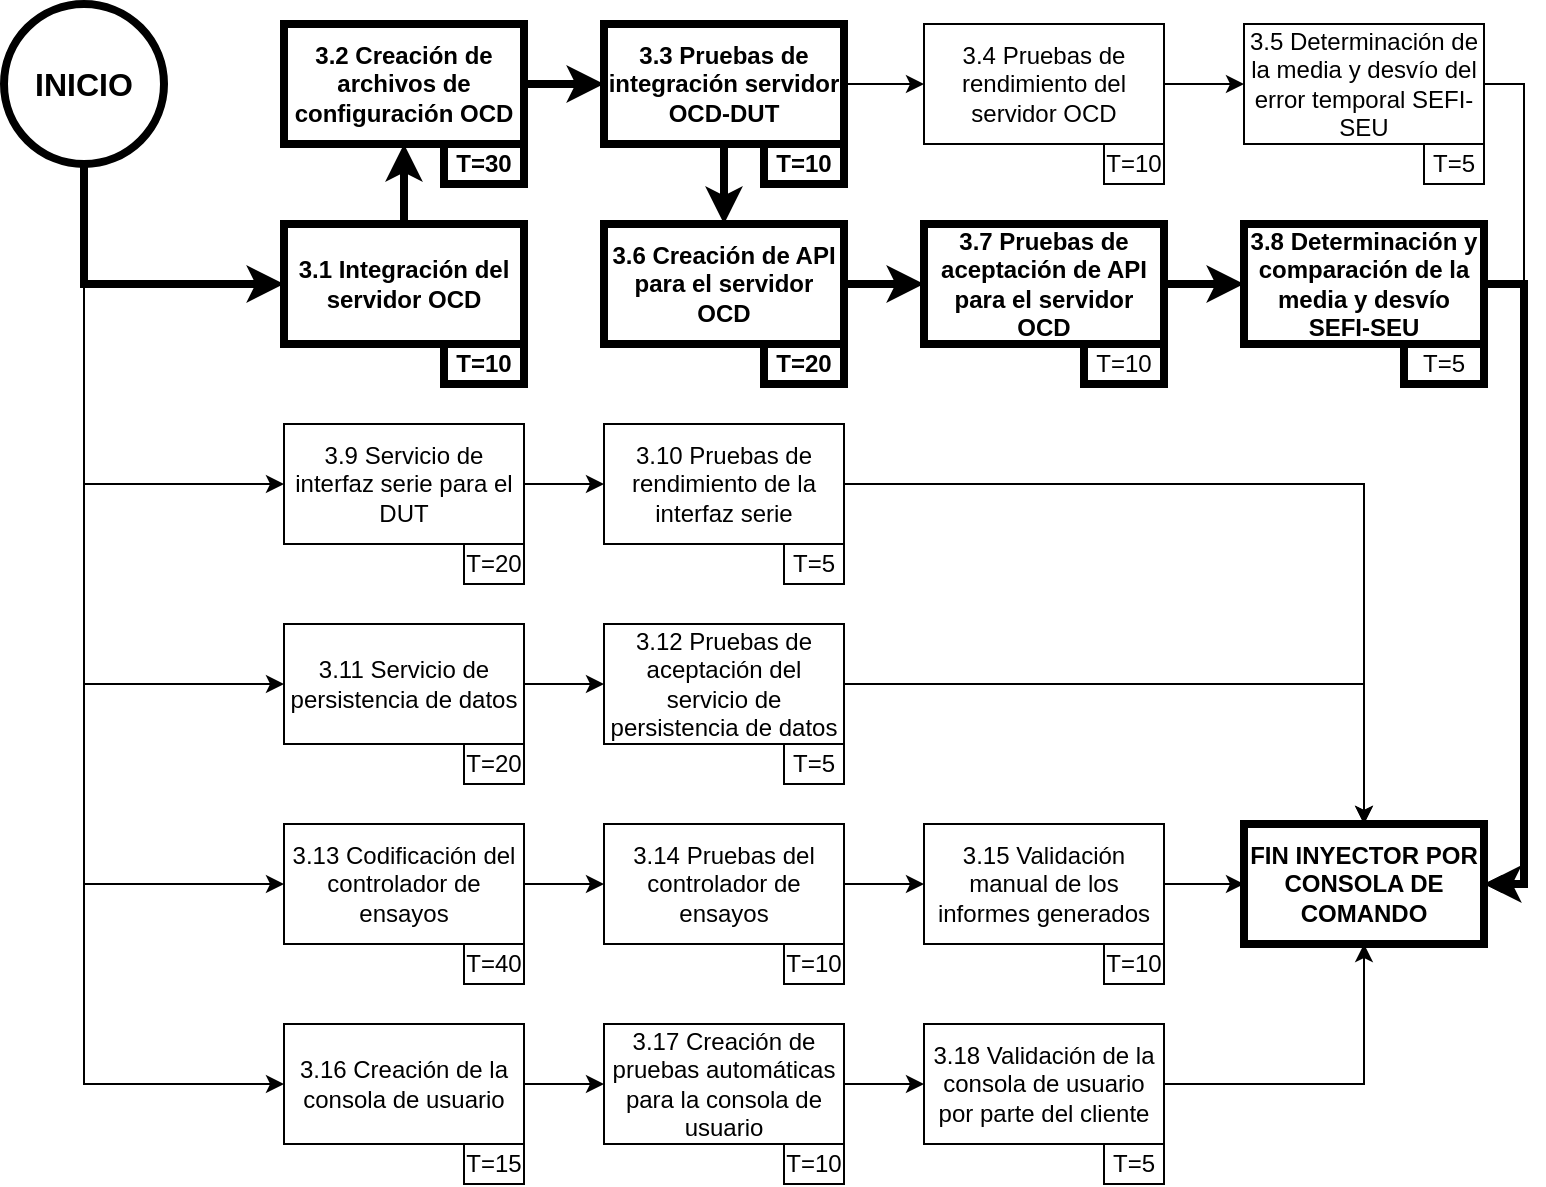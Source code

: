 <mxfile version="14.6.13" type="device"><diagram id="Lp4hWsai9G29HhMM1-3c" name="Page-1"><mxGraphModel dx="962" dy="593" grid="1" gridSize="10" guides="1" tooltips="1" connect="1" arrows="1" fold="1" page="1" pageScale="1" pageWidth="850" pageHeight="1100" math="0" shadow="0"><root><mxCell id="0"/><mxCell id="1" parent="0"/><mxCell id="zchPHfiyp9I6SqbMdNQf-26" style="edgeStyle=orthogonalEdgeStyle;rounded=0;orthogonalLoop=1;jettySize=auto;html=1;exitX=0.5;exitY=0;exitDx=0;exitDy=0;entryX=0.5;entryY=1;entryDx=0;entryDy=0;strokeWidth=4;" parent="1" source="ZBUMuYY3qPSkEMisAe4Y-1" target="ZBUMuYY3qPSkEMisAe4Y-2" edge="1"><mxGeometry relative="1" as="geometry"/></mxCell><mxCell id="ZBUMuYY3qPSkEMisAe4Y-1" value="&lt;b&gt;3.1 Integración del servidor OCD&lt;/b&gt;" style="rounded=0;whiteSpace=wrap;html=1;strokeWidth=4;" parent="1" vertex="1"><mxGeometry x="200" y="140" width="120" height="60" as="geometry"/></mxCell><mxCell id="zchPHfiyp9I6SqbMdNQf-8" style="edgeStyle=orthogonalEdgeStyle;rounded=0;orthogonalLoop=1;jettySize=auto;html=1;exitX=1;exitY=0.5;exitDx=0;exitDy=0;strokeWidth=4;" parent="1" source="ZBUMuYY3qPSkEMisAe4Y-2" target="ZBUMuYY3qPSkEMisAe4Y-3" edge="1"><mxGeometry relative="1" as="geometry"/></mxCell><mxCell id="ZBUMuYY3qPSkEMisAe4Y-2" value="&lt;b&gt;3.2 Creación de archivos de configuración OCD&lt;/b&gt;" style="rounded=0;whiteSpace=wrap;html=1;strokeWidth=4;" parent="1" vertex="1"><mxGeometry x="200" y="40" width="120" height="60" as="geometry"/></mxCell><mxCell id="zchPHfiyp9I6SqbMdNQf-9" style="edgeStyle=orthogonalEdgeStyle;rounded=0;orthogonalLoop=1;jettySize=auto;html=1;exitX=1;exitY=0.5;exitDx=0;exitDy=0;" parent="1" source="ZBUMuYY3qPSkEMisAe4Y-3" target="ZBUMuYY3qPSkEMisAe4Y-4" edge="1"><mxGeometry relative="1" as="geometry"/></mxCell><mxCell id="zchPHfiyp9I6SqbMdNQf-25" style="edgeStyle=orthogonalEdgeStyle;rounded=0;orthogonalLoop=1;jettySize=auto;html=1;exitX=0.5;exitY=1;exitDx=0;exitDy=0;entryX=0.5;entryY=0;entryDx=0;entryDy=0;strokeWidth=4;" parent="1" source="ZBUMuYY3qPSkEMisAe4Y-3" target="ZBUMuYY3qPSkEMisAe4Y-6" edge="1"><mxGeometry relative="1" as="geometry"/></mxCell><mxCell id="ZBUMuYY3qPSkEMisAe4Y-3" value="&lt;b&gt;3.3 Pruebas de integración servidor OCD-DUT&lt;/b&gt;" style="rounded=0;whiteSpace=wrap;html=1;strokeWidth=4;" parent="1" vertex="1"><mxGeometry x="360" y="40" width="120" height="60" as="geometry"/></mxCell><mxCell id="zchPHfiyp9I6SqbMdNQf-10" style="edgeStyle=orthogonalEdgeStyle;rounded=0;orthogonalLoop=1;jettySize=auto;html=1;exitX=1;exitY=0.5;exitDx=0;exitDy=0;entryX=0;entryY=0.5;entryDx=0;entryDy=0;" parent="1" source="ZBUMuYY3qPSkEMisAe4Y-4" target="ZBUMuYY3qPSkEMisAe4Y-5" edge="1"><mxGeometry relative="1" as="geometry"/></mxCell><mxCell id="ZBUMuYY3qPSkEMisAe4Y-4" value="3.4 Pruebas de rendimiento del servidor OCD" style="rounded=0;whiteSpace=wrap;html=1;" parent="1" vertex="1"><mxGeometry x="520" y="40" width="120" height="60" as="geometry"/></mxCell><mxCell id="zchPHfiyp9I6SqbMdNQf-30" style="edgeStyle=orthogonalEdgeStyle;rounded=0;orthogonalLoop=1;jettySize=auto;html=1;exitX=1;exitY=0.5;exitDx=0;exitDy=0;entryX=1;entryY=0.5;entryDx=0;entryDy=0;" parent="1" source="ZBUMuYY3qPSkEMisAe4Y-5" target="ZBUMuYY3qPSkEMisAe4Y-19" edge="1"><mxGeometry relative="1" as="geometry"/></mxCell><mxCell id="ZBUMuYY3qPSkEMisAe4Y-5" value="3.5 Determinación de la media y desvío del error temporal SEFI-SEU" style="rounded=0;whiteSpace=wrap;html=1;" parent="1" vertex="1"><mxGeometry x="680" y="40" width="120" height="60" as="geometry"/></mxCell><mxCell id="zchPHfiyp9I6SqbMdNQf-12" style="edgeStyle=orthogonalEdgeStyle;rounded=0;orthogonalLoop=1;jettySize=auto;html=1;exitX=1;exitY=0.5;exitDx=0;exitDy=0;strokeWidth=4;" parent="1" source="ZBUMuYY3qPSkEMisAe4Y-6" target="ZBUMuYY3qPSkEMisAe4Y-7" edge="1"><mxGeometry relative="1" as="geometry"/></mxCell><mxCell id="ZBUMuYY3qPSkEMisAe4Y-6" value="&lt;b&gt;3.6 Creación de API para el servidor OCD&lt;/b&gt;" style="rounded=0;whiteSpace=wrap;html=1;strokeWidth=4;" parent="1" vertex="1"><mxGeometry x="360" y="140" width="120" height="60" as="geometry"/></mxCell><mxCell id="zchPHfiyp9I6SqbMdNQf-13" style="edgeStyle=orthogonalEdgeStyle;rounded=0;orthogonalLoop=1;jettySize=auto;html=1;exitX=1;exitY=0.5;exitDx=0;exitDy=0;strokeWidth=4;" parent="1" source="ZBUMuYY3qPSkEMisAe4Y-7" target="ZBUMuYY3qPSkEMisAe4Y-8" edge="1"><mxGeometry relative="1" as="geometry"/></mxCell><mxCell id="ZBUMuYY3qPSkEMisAe4Y-7" value="&lt;b&gt;3.7 Pruebas de aceptación de API para el servidor OCD&lt;/b&gt;" style="rounded=0;whiteSpace=wrap;html=1;strokeWidth=4;" parent="1" vertex="1"><mxGeometry x="520" y="140" width="120" height="60" as="geometry"/></mxCell><mxCell id="zchPHfiyp9I6SqbMdNQf-29" style="edgeStyle=orthogonalEdgeStyle;rounded=0;orthogonalLoop=1;jettySize=auto;html=1;exitX=1;exitY=0.5;exitDx=0;exitDy=0;entryX=1;entryY=0.5;entryDx=0;entryDy=0;strokeWidth=4;" parent="1" source="ZBUMuYY3qPSkEMisAe4Y-8" target="ZBUMuYY3qPSkEMisAe4Y-19" edge="1"><mxGeometry relative="1" as="geometry"/></mxCell><mxCell id="ZBUMuYY3qPSkEMisAe4Y-8" value="&lt;b&gt;3.8 Determinación y comparación de la media y desvío SEFI-SEU&lt;/b&gt;" style="rounded=0;whiteSpace=wrap;html=1;strokeWidth=4;" parent="1" vertex="1"><mxGeometry x="680" y="140" width="120" height="60" as="geometry"/></mxCell><mxCell id="zchPHfiyp9I6SqbMdNQf-14" style="edgeStyle=orthogonalEdgeStyle;rounded=0;orthogonalLoop=1;jettySize=auto;html=1;exitX=1;exitY=0.5;exitDx=0;exitDy=0;entryX=0;entryY=0.5;entryDx=0;entryDy=0;" parent="1" source="ZBUMuYY3qPSkEMisAe4Y-9" target="ZBUMuYY3qPSkEMisAe4Y-10" edge="1"><mxGeometry relative="1" as="geometry"/></mxCell><mxCell id="ZBUMuYY3qPSkEMisAe4Y-9" value="3.9 Servicio de interfaz serie para el DUT" style="rounded=0;whiteSpace=wrap;html=1;" parent="1" vertex="1"><mxGeometry x="200" y="240" width="120" height="60" as="geometry"/></mxCell><mxCell id="zchPHfiyp9I6SqbMdNQf-23" style="edgeStyle=orthogonalEdgeStyle;rounded=0;orthogonalLoop=1;jettySize=auto;html=1;exitX=1;exitY=0.5;exitDx=0;exitDy=0;" parent="1" source="ZBUMuYY3qPSkEMisAe4Y-10" target="ZBUMuYY3qPSkEMisAe4Y-19" edge="1"><mxGeometry relative="1" as="geometry"/></mxCell><mxCell id="ZBUMuYY3qPSkEMisAe4Y-10" value="3.10 Pruebas de rendimiento de la interfaz serie" style="rounded=0;whiteSpace=wrap;html=1;" parent="1" vertex="1"><mxGeometry x="360" y="240" width="120" height="60" as="geometry"/></mxCell><mxCell id="zchPHfiyp9I6SqbMdNQf-15" style="edgeStyle=orthogonalEdgeStyle;rounded=0;orthogonalLoop=1;jettySize=auto;html=1;exitX=1;exitY=0.5;exitDx=0;exitDy=0;entryX=0;entryY=0.5;entryDx=0;entryDy=0;" parent="1" source="ZBUMuYY3qPSkEMisAe4Y-11" target="ZBUMuYY3qPSkEMisAe4Y-12" edge="1"><mxGeometry relative="1" as="geometry"/></mxCell><mxCell id="ZBUMuYY3qPSkEMisAe4Y-11" value="3.11 Servicio de persistencia de datos" style="rounded=0;whiteSpace=wrap;html=1;" parent="1" vertex="1"><mxGeometry x="200" y="340" width="120" height="60" as="geometry"/></mxCell><mxCell id="zchPHfiyp9I6SqbMdNQf-28" style="edgeStyle=orthogonalEdgeStyle;rounded=0;orthogonalLoop=1;jettySize=auto;html=1;exitX=1;exitY=0.5;exitDx=0;exitDy=0;entryX=0.5;entryY=0;entryDx=0;entryDy=0;" parent="1" source="ZBUMuYY3qPSkEMisAe4Y-12" target="ZBUMuYY3qPSkEMisAe4Y-19" edge="1"><mxGeometry relative="1" as="geometry"/></mxCell><mxCell id="ZBUMuYY3qPSkEMisAe4Y-12" value="3.12 Pruebas de aceptación del servicio de persistencia de datos" style="rounded=0;whiteSpace=wrap;html=1;" parent="1" vertex="1"><mxGeometry x="360" y="340" width="120" height="60" as="geometry"/></mxCell><mxCell id="zchPHfiyp9I6SqbMdNQf-16" style="edgeStyle=orthogonalEdgeStyle;rounded=0;orthogonalLoop=1;jettySize=auto;html=1;exitX=1;exitY=0.5;exitDx=0;exitDy=0;entryX=0;entryY=0.5;entryDx=0;entryDy=0;" parent="1" source="ZBUMuYY3qPSkEMisAe4Y-13" target="ZBUMuYY3qPSkEMisAe4Y-14" edge="1"><mxGeometry relative="1" as="geometry"/></mxCell><mxCell id="ZBUMuYY3qPSkEMisAe4Y-13" value="3.13 Codificación del controlador de ensayos" style="rounded=0;whiteSpace=wrap;html=1;" parent="1" vertex="1"><mxGeometry x="200" y="440" width="120" height="60" as="geometry"/></mxCell><mxCell id="zchPHfiyp9I6SqbMdNQf-20" style="edgeStyle=orthogonalEdgeStyle;rounded=0;orthogonalLoop=1;jettySize=auto;html=1;exitX=1;exitY=0.5;exitDx=0;exitDy=0;" parent="1" source="ZBUMuYY3qPSkEMisAe4Y-14" target="ZBUMuYY3qPSkEMisAe4Y-15" edge="1"><mxGeometry relative="1" as="geometry"/></mxCell><mxCell id="ZBUMuYY3qPSkEMisAe4Y-14" value="3.14 Pruebas del controlador de ensayos" style="rounded=0;whiteSpace=wrap;html=1;" parent="1" vertex="1"><mxGeometry x="360" y="440" width="120" height="60" as="geometry"/></mxCell><mxCell id="zchPHfiyp9I6SqbMdNQf-21" style="edgeStyle=orthogonalEdgeStyle;rounded=0;orthogonalLoop=1;jettySize=auto;html=1;exitX=1;exitY=0.5;exitDx=0;exitDy=0;" parent="1" source="ZBUMuYY3qPSkEMisAe4Y-15" target="ZBUMuYY3qPSkEMisAe4Y-19" edge="1"><mxGeometry relative="1" as="geometry"/></mxCell><mxCell id="ZBUMuYY3qPSkEMisAe4Y-15" value="3.15 Validación manual de los informes generados" style="rounded=0;whiteSpace=wrap;html=1;" parent="1" vertex="1"><mxGeometry x="520" y="440" width="120" height="60" as="geometry"/></mxCell><mxCell id="zchPHfiyp9I6SqbMdNQf-17" style="edgeStyle=orthogonalEdgeStyle;rounded=0;orthogonalLoop=1;jettySize=auto;html=1;exitX=1;exitY=0.5;exitDx=0;exitDy=0;" parent="1" source="ZBUMuYY3qPSkEMisAe4Y-16" target="ZBUMuYY3qPSkEMisAe4Y-17" edge="1"><mxGeometry relative="1" as="geometry"/></mxCell><mxCell id="ZBUMuYY3qPSkEMisAe4Y-16" value="3.16 Creación de la consola de usuario" style="rounded=0;whiteSpace=wrap;html=1;" parent="1" vertex="1"><mxGeometry x="200" y="540" width="120" height="60" as="geometry"/></mxCell><mxCell id="zchPHfiyp9I6SqbMdNQf-18" style="edgeStyle=orthogonalEdgeStyle;rounded=0;orthogonalLoop=1;jettySize=auto;html=1;exitX=1;exitY=0.5;exitDx=0;exitDy=0;" parent="1" source="ZBUMuYY3qPSkEMisAe4Y-17" target="ZBUMuYY3qPSkEMisAe4Y-18" edge="1"><mxGeometry relative="1" as="geometry"/></mxCell><mxCell id="ZBUMuYY3qPSkEMisAe4Y-17" value="3.17 Creación de pruebas automáticas para la consola de usuario" style="rounded=0;whiteSpace=wrap;html=1;" parent="1" vertex="1"><mxGeometry x="360" y="540" width="120" height="60" as="geometry"/></mxCell><mxCell id="zchPHfiyp9I6SqbMdNQf-19" style="edgeStyle=orthogonalEdgeStyle;rounded=0;orthogonalLoop=1;jettySize=auto;html=1;exitX=1;exitY=0.5;exitDx=0;exitDy=0;entryX=0.5;entryY=1;entryDx=0;entryDy=0;" parent="1" source="ZBUMuYY3qPSkEMisAe4Y-18" target="ZBUMuYY3qPSkEMisAe4Y-19" edge="1"><mxGeometry relative="1" as="geometry"/></mxCell><mxCell id="ZBUMuYY3qPSkEMisAe4Y-18" value="3.18 Validación de la consola de usuario por parte del cliente" style="rounded=0;whiteSpace=wrap;html=1;" parent="1" vertex="1"><mxGeometry x="520" y="540" width="120" height="60" as="geometry"/></mxCell><mxCell id="ZBUMuYY3qPSkEMisAe4Y-19" value="&lt;b&gt;FIN INYECTOR POR CONSOLA DE COMANDO&lt;/b&gt;" style="rounded=0;whiteSpace=wrap;html=1;strokeWidth=4;" parent="1" vertex="1"><mxGeometry x="680" y="440" width="120" height="60" as="geometry"/></mxCell><mxCell id="zchPHfiyp9I6SqbMdNQf-3" style="edgeStyle=orthogonalEdgeStyle;rounded=0;orthogonalLoop=1;jettySize=auto;html=1;exitX=0.5;exitY=1;exitDx=0;exitDy=0;entryX=0;entryY=0.5;entryDx=0;entryDy=0;" parent="1" source="zchPHfiyp9I6SqbMdNQf-1" target="ZBUMuYY3qPSkEMisAe4Y-16" edge="1"><mxGeometry relative="1" as="geometry"/></mxCell><mxCell id="zchPHfiyp9I6SqbMdNQf-4" style="edgeStyle=orthogonalEdgeStyle;rounded=0;orthogonalLoop=1;jettySize=auto;html=1;exitX=0.5;exitY=1;exitDx=0;exitDy=0;entryX=0;entryY=0.5;entryDx=0;entryDy=0;" parent="1" source="zchPHfiyp9I6SqbMdNQf-1" target="ZBUMuYY3qPSkEMisAe4Y-13" edge="1"><mxGeometry relative="1" as="geometry"/></mxCell><mxCell id="zchPHfiyp9I6SqbMdNQf-5" style="edgeStyle=orthogonalEdgeStyle;rounded=0;orthogonalLoop=1;jettySize=auto;html=1;exitX=0.5;exitY=1;exitDx=0;exitDy=0;entryX=0;entryY=0.5;entryDx=0;entryDy=0;" parent="1" source="zchPHfiyp9I6SqbMdNQf-1" target="ZBUMuYY3qPSkEMisAe4Y-11" edge="1"><mxGeometry relative="1" as="geometry"/></mxCell><mxCell id="zchPHfiyp9I6SqbMdNQf-6" style="edgeStyle=orthogonalEdgeStyle;rounded=0;orthogonalLoop=1;jettySize=auto;html=1;exitX=0.5;exitY=1;exitDx=0;exitDy=0;entryX=0;entryY=0.5;entryDx=0;entryDy=0;" parent="1" source="zchPHfiyp9I6SqbMdNQf-1" target="ZBUMuYY3qPSkEMisAe4Y-9" edge="1"><mxGeometry relative="1" as="geometry"/></mxCell><mxCell id="zchPHfiyp9I6SqbMdNQf-27" style="edgeStyle=orthogonalEdgeStyle;rounded=0;orthogonalLoop=1;jettySize=auto;html=1;exitX=0.5;exitY=1;exitDx=0;exitDy=0;entryX=0;entryY=0.5;entryDx=0;entryDy=0;strokeWidth=4;" parent="1" source="zchPHfiyp9I6SqbMdNQf-1" target="ZBUMuYY3qPSkEMisAe4Y-1" edge="1"><mxGeometry relative="1" as="geometry"/></mxCell><mxCell id="zchPHfiyp9I6SqbMdNQf-1" value="&lt;font size=&quot;1&quot;&gt;&lt;b style=&quot;font-size: 16px&quot;&gt;INICIO&lt;/b&gt;&lt;/font&gt;" style="ellipse;whiteSpace=wrap;html=1;aspect=fixed;strokeWidth=4;" parent="1" vertex="1"><mxGeometry x="60" y="30" width="80" height="80" as="geometry"/></mxCell><mxCell id="zchPHfiyp9I6SqbMdNQf-31" value="&lt;b&gt;T=10&lt;/b&gt;" style="rounded=0;whiteSpace=wrap;html=1;strokeWidth=4;" parent="1" vertex="1"><mxGeometry x="280" y="200" width="40" height="20" as="geometry"/></mxCell><mxCell id="zchPHfiyp9I6SqbMdNQf-32" value="&lt;b&gt;T=30&lt;/b&gt;" style="rounded=0;whiteSpace=wrap;html=1;strokeWidth=4;" parent="1" vertex="1"><mxGeometry x="280" y="100" width="40" height="20" as="geometry"/></mxCell><mxCell id="zchPHfiyp9I6SqbMdNQf-33" value="&lt;b&gt;T=10&lt;/b&gt;" style="rounded=0;whiteSpace=wrap;html=1;strokeWidth=4;" parent="1" vertex="1"><mxGeometry x="440" y="100" width="40" height="20" as="geometry"/></mxCell><mxCell id="zchPHfiyp9I6SqbMdNQf-34" value="T=10" style="rounded=0;whiteSpace=wrap;html=1;" parent="1" vertex="1"><mxGeometry x="610" y="100" width="30" height="20" as="geometry"/></mxCell><mxCell id="zchPHfiyp9I6SqbMdNQf-35" value="T=5" style="rounded=0;whiteSpace=wrap;html=1;" parent="1" vertex="1"><mxGeometry x="770" y="100" width="30" height="20" as="geometry"/></mxCell><mxCell id="zchPHfiyp9I6SqbMdNQf-36" value="&lt;b&gt;T=20&lt;/b&gt;" style="rounded=0;whiteSpace=wrap;html=1;strokeWidth=4;" parent="1" vertex="1"><mxGeometry x="440" y="200" width="40" height="20" as="geometry"/></mxCell><mxCell id="zchPHfiyp9I6SqbMdNQf-37" value="T=10" style="rounded=0;whiteSpace=wrap;html=1;strokeWidth=4;" parent="1" vertex="1"><mxGeometry x="600" y="200" width="40" height="20" as="geometry"/></mxCell><mxCell id="zchPHfiyp9I6SqbMdNQf-38" value="T=5" style="rounded=0;whiteSpace=wrap;html=1;strokeWidth=4;" parent="1" vertex="1"><mxGeometry x="760" y="200" width="40" height="20" as="geometry"/></mxCell><mxCell id="zchPHfiyp9I6SqbMdNQf-39" value="T=20" style="rounded=0;whiteSpace=wrap;html=1;" parent="1" vertex="1"><mxGeometry x="290" y="300" width="30" height="20" as="geometry"/></mxCell><mxCell id="zchPHfiyp9I6SqbMdNQf-40" value="T=5" style="rounded=0;whiteSpace=wrap;html=1;" parent="1" vertex="1"><mxGeometry x="450" y="300" width="30" height="20" as="geometry"/></mxCell><mxCell id="zchPHfiyp9I6SqbMdNQf-41" value="T=20" style="rounded=0;whiteSpace=wrap;html=1;" parent="1" vertex="1"><mxGeometry x="290" y="400" width="30" height="20" as="geometry"/></mxCell><mxCell id="zchPHfiyp9I6SqbMdNQf-42" value="T=5" style="rounded=0;whiteSpace=wrap;html=1;" parent="1" vertex="1"><mxGeometry x="450" y="400" width="30" height="20" as="geometry"/></mxCell><mxCell id="zchPHfiyp9I6SqbMdNQf-43" value="T=40" style="rounded=0;whiteSpace=wrap;html=1;" parent="1" vertex="1"><mxGeometry x="290" y="500" width="30" height="20" as="geometry"/></mxCell><mxCell id="zchPHfiyp9I6SqbMdNQf-44" value="T=10" style="rounded=0;whiteSpace=wrap;html=1;" parent="1" vertex="1"><mxGeometry x="450" y="500" width="30" height="20" as="geometry"/></mxCell><mxCell id="zchPHfiyp9I6SqbMdNQf-45" value="T=10" style="rounded=0;whiteSpace=wrap;html=1;" parent="1" vertex="1"><mxGeometry x="610" y="500" width="30" height="20" as="geometry"/></mxCell><mxCell id="zchPHfiyp9I6SqbMdNQf-46" value="T=15" style="rounded=0;whiteSpace=wrap;html=1;" parent="1" vertex="1"><mxGeometry x="290" y="600" width="30" height="20" as="geometry"/></mxCell><mxCell id="zchPHfiyp9I6SqbMdNQf-47" value="T=10" style="rounded=0;whiteSpace=wrap;html=1;" parent="1" vertex="1"><mxGeometry x="450" y="600" width="30" height="20" as="geometry"/></mxCell><mxCell id="zchPHfiyp9I6SqbMdNQf-48" value="T=5" style="rounded=0;whiteSpace=wrap;html=1;" parent="1" vertex="1"><mxGeometry x="610" y="600" width="30" height="20" as="geometry"/></mxCell></root></mxGraphModel></diagram></mxfile>